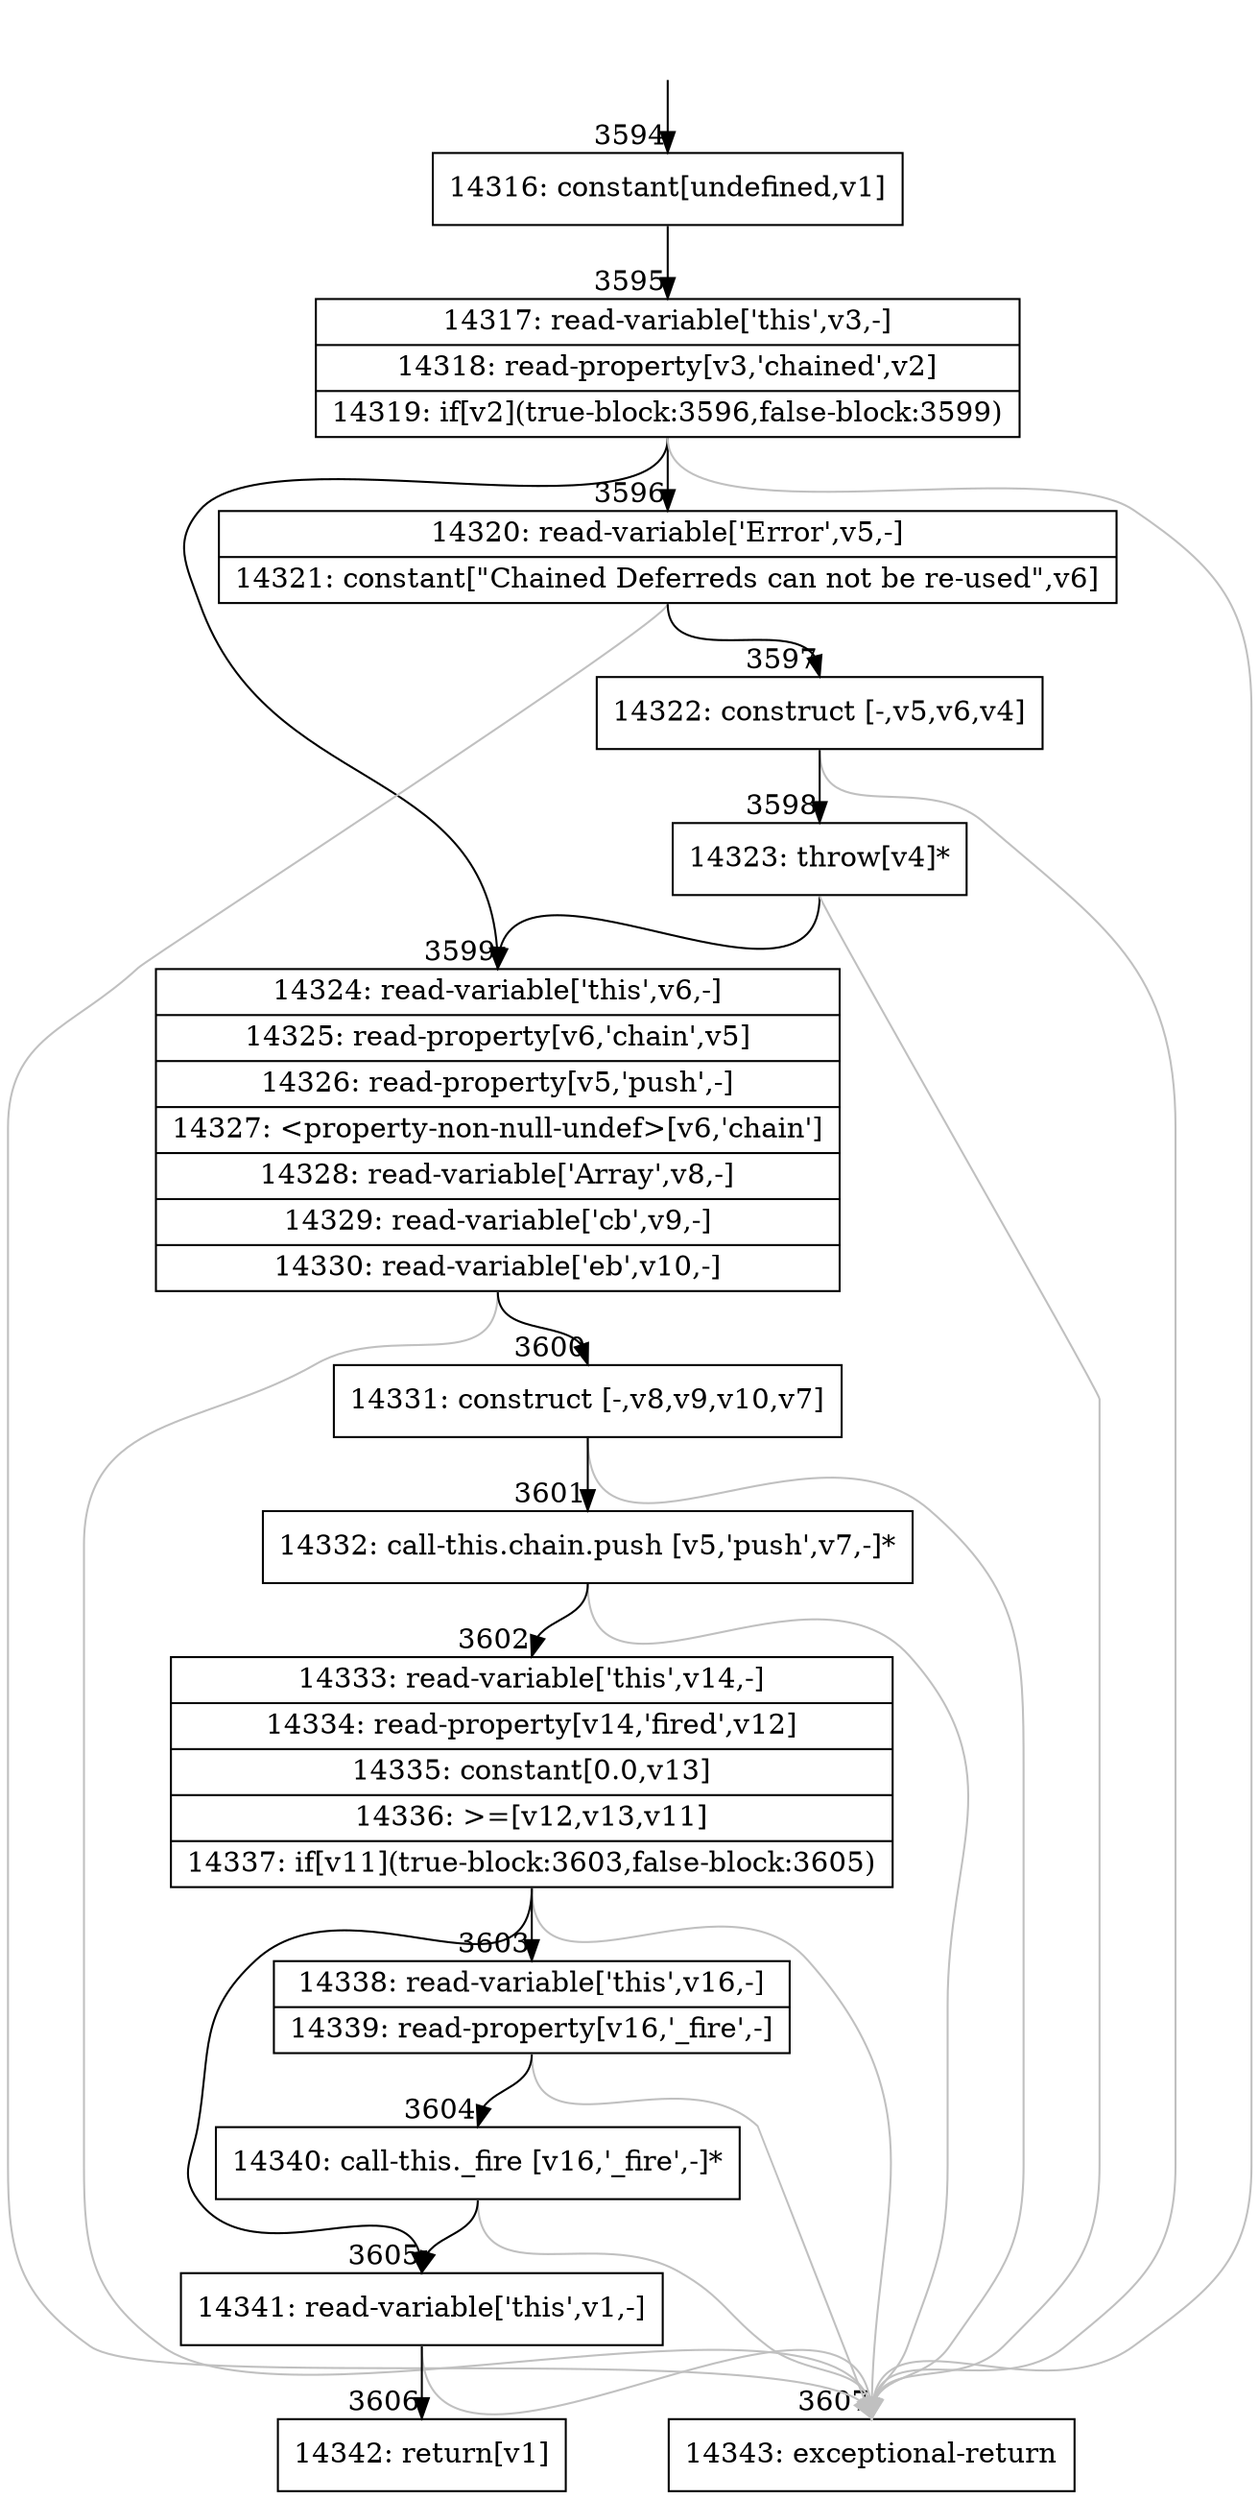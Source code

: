 digraph {
rankdir="TD"
BB_entry271[shape=none,label=""];
BB_entry271 -> BB3594 [tailport=s, headport=n, headlabel="    3594"]
BB3594 [shape=record label="{14316: constant[undefined,v1]}" ] 
BB3594 -> BB3595 [tailport=s, headport=n, headlabel="      3595"]
BB3595 [shape=record label="{14317: read-variable['this',v3,-]|14318: read-property[v3,'chained',v2]|14319: if[v2](true-block:3596,false-block:3599)}" ] 
BB3595 -> BB3596 [tailport=s, headport=n, headlabel="      3596"]
BB3595 -> BB3599 [tailport=s, headport=n, headlabel="      3599"]
BB3595 -> BB3607 [tailport=s, headport=n, color=gray, headlabel="      3607"]
BB3596 [shape=record label="{14320: read-variable['Error',v5,-]|14321: constant[\"Chained Deferreds can not be re-used\",v6]}" ] 
BB3596 -> BB3597 [tailport=s, headport=n, headlabel="      3597"]
BB3596 -> BB3607 [tailport=s, headport=n, color=gray]
BB3597 [shape=record label="{14322: construct [-,v5,v6,v4]}" ] 
BB3597 -> BB3598 [tailport=s, headport=n, headlabel="      3598"]
BB3597 -> BB3607 [tailport=s, headport=n, color=gray]
BB3598 [shape=record label="{14323: throw[v4]*}" ] 
BB3598 -> BB3599 [tailport=s, headport=n]
BB3598 -> BB3607 [tailport=s, headport=n, color=gray]
BB3599 [shape=record label="{14324: read-variable['this',v6,-]|14325: read-property[v6,'chain',v5]|14326: read-property[v5,'push',-]|14327: \<property-non-null-undef\>[v6,'chain']|14328: read-variable['Array',v8,-]|14329: read-variable['cb',v9,-]|14330: read-variable['eb',v10,-]}" ] 
BB3599 -> BB3600 [tailport=s, headport=n, headlabel="      3600"]
BB3599 -> BB3607 [tailport=s, headport=n, color=gray]
BB3600 [shape=record label="{14331: construct [-,v8,v9,v10,v7]}" ] 
BB3600 -> BB3601 [tailport=s, headport=n, headlabel="      3601"]
BB3600 -> BB3607 [tailport=s, headport=n, color=gray]
BB3601 [shape=record label="{14332: call-this.chain.push [v5,'push',v7,-]*}" ] 
BB3601 -> BB3602 [tailport=s, headport=n, headlabel="      3602"]
BB3601 -> BB3607 [tailport=s, headport=n, color=gray]
BB3602 [shape=record label="{14333: read-variable['this',v14,-]|14334: read-property[v14,'fired',v12]|14335: constant[0.0,v13]|14336: \>=[v12,v13,v11]|14337: if[v11](true-block:3603,false-block:3605)}" ] 
BB3602 -> BB3603 [tailport=s, headport=n, headlabel="      3603"]
BB3602 -> BB3605 [tailport=s, headport=n, headlabel="      3605"]
BB3602 -> BB3607 [tailport=s, headport=n, color=gray]
BB3603 [shape=record label="{14338: read-variable['this',v16,-]|14339: read-property[v16,'_fire',-]}" ] 
BB3603 -> BB3604 [tailport=s, headport=n, headlabel="      3604"]
BB3603 -> BB3607 [tailport=s, headport=n, color=gray]
BB3604 [shape=record label="{14340: call-this._fire [v16,'_fire',-]*}" ] 
BB3604 -> BB3605 [tailport=s, headport=n]
BB3604 -> BB3607 [tailport=s, headport=n, color=gray]
BB3605 [shape=record label="{14341: read-variable['this',v1,-]}" ] 
BB3605 -> BB3606 [tailport=s, headport=n, headlabel="      3606"]
BB3605 -> BB3607 [tailport=s, headport=n, color=gray]
BB3606 [shape=record label="{14342: return[v1]}" ] 
BB3607 [shape=record label="{14343: exceptional-return}" ] 
//#$~ 2382
}
